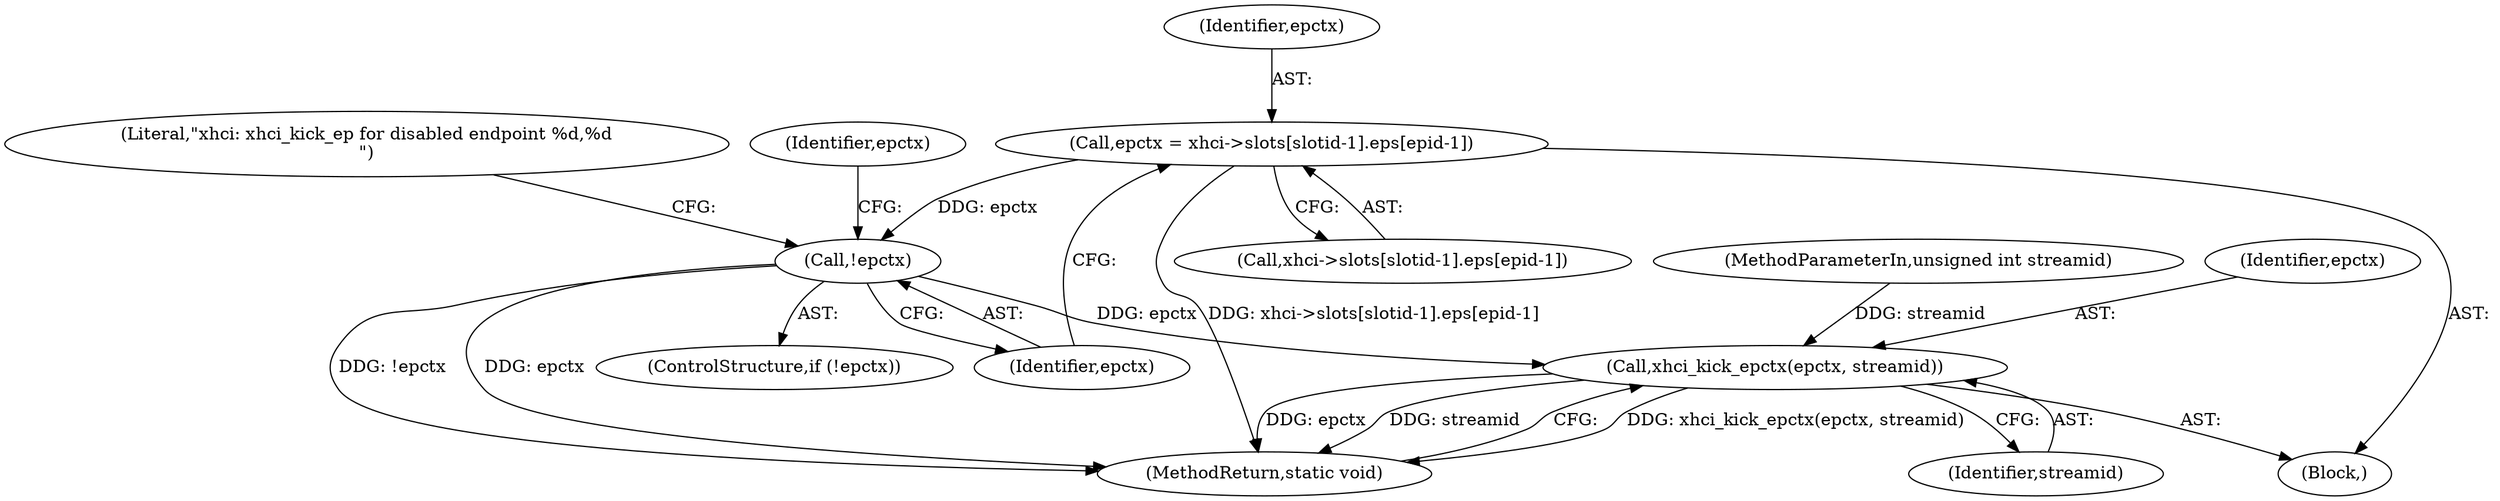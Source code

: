 digraph "0_qemu_96d87bdda3919bb16f754b3d3fd1227e1f38f13c@array" {
"1000141" [label="(Call,epctx = xhci->slots[slotid-1].eps[epid-1])"];
"1000157" [label="(Call,!epctx)"];
"1000172" [label="(Call,xhci_kick_epctx(epctx, streamid))"];
"1000173" [label="(Identifier,epctx)"];
"1000143" [label="(Call,xhci->slots[slotid-1].eps[epid-1])"];
"1000161" [label="(Literal,\"xhci: xhci_kick_ep for disabled endpoint %d,%d\n\")"];
"1000175" [label="(MethodReturn,static void)"];
"1000104" [label="(MethodParameterIn,unsigned int streamid)"];
"1000156" [label="(ControlStructure,if (!epctx))"];
"1000174" [label="(Identifier,streamid)"];
"1000172" [label="(Call,xhci_kick_epctx(epctx, streamid))"];
"1000142" [label="(Identifier,epctx)"];
"1000105" [label="(Block,)"];
"1000168" [label="(Identifier,epctx)"];
"1000141" [label="(Call,epctx = xhci->slots[slotid-1].eps[epid-1])"];
"1000158" [label="(Identifier,epctx)"];
"1000157" [label="(Call,!epctx)"];
"1000141" -> "1000105"  [label="AST: "];
"1000141" -> "1000143"  [label="CFG: "];
"1000142" -> "1000141"  [label="AST: "];
"1000143" -> "1000141"  [label="AST: "];
"1000158" -> "1000141"  [label="CFG: "];
"1000141" -> "1000175"  [label="DDG: xhci->slots[slotid-1].eps[epid-1]"];
"1000141" -> "1000157"  [label="DDG: epctx"];
"1000157" -> "1000156"  [label="AST: "];
"1000157" -> "1000158"  [label="CFG: "];
"1000158" -> "1000157"  [label="AST: "];
"1000161" -> "1000157"  [label="CFG: "];
"1000168" -> "1000157"  [label="CFG: "];
"1000157" -> "1000175"  [label="DDG: !epctx"];
"1000157" -> "1000175"  [label="DDG: epctx"];
"1000157" -> "1000172"  [label="DDG: epctx"];
"1000172" -> "1000105"  [label="AST: "];
"1000172" -> "1000174"  [label="CFG: "];
"1000173" -> "1000172"  [label="AST: "];
"1000174" -> "1000172"  [label="AST: "];
"1000175" -> "1000172"  [label="CFG: "];
"1000172" -> "1000175"  [label="DDG: xhci_kick_epctx(epctx, streamid)"];
"1000172" -> "1000175"  [label="DDG: epctx"];
"1000172" -> "1000175"  [label="DDG: streamid"];
"1000104" -> "1000172"  [label="DDG: streamid"];
}
